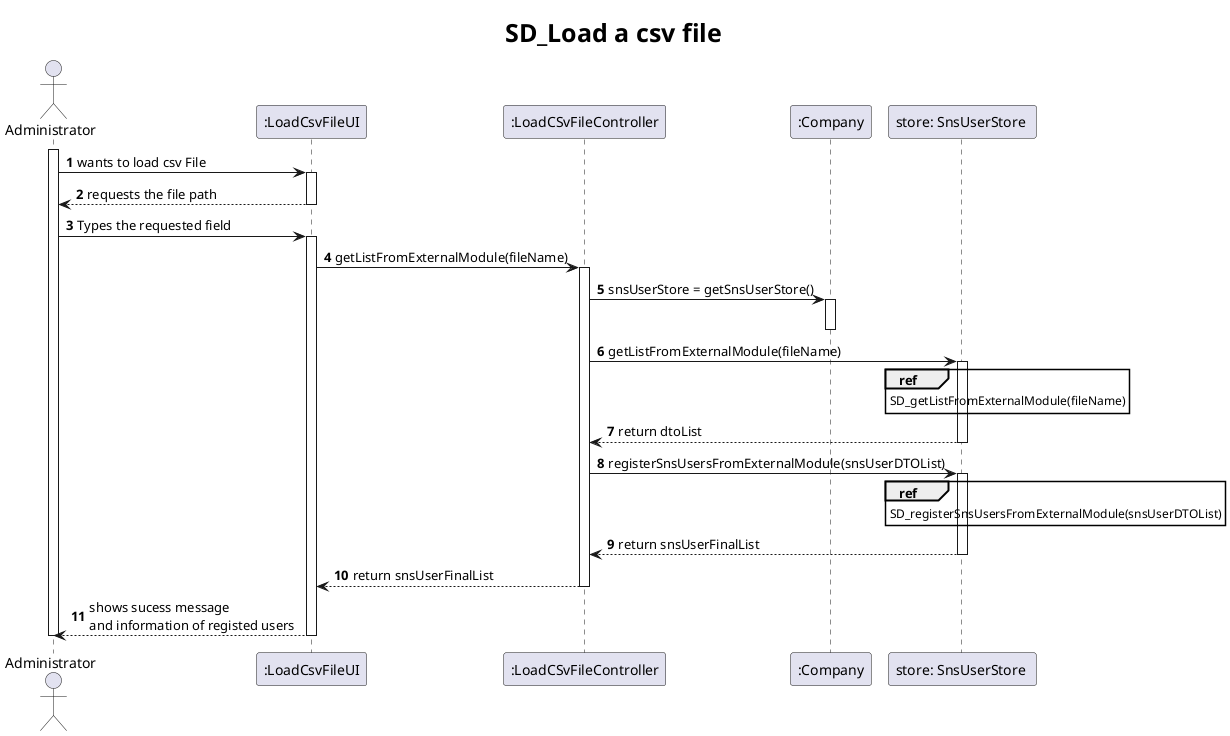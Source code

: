 @startuml
autonumber
actor "Administrator" as Admin

skinparam titleFontSize 25

participant ":LoadCsvFileUI" as csvFileUI
participant ":LoadCSvFileController" as csvFileController
participant ":Company" as C
participant "store: SnsUserStore " as store

title : SD_Load a csv file

activate Admin

'1'
Admin -> csvFileUI : wants to load csv File
activate csvFileUI

'2'
csvFileUI --> Admin : requests the file path
deactivate csvFileUI

'3'
Admin -> csvFileUI : Types the requested field
activate csvFileUI

'4'
csvFileUI -> csvFileController : getListFromExternalModule(fileName)
activate csvFileController

'5'
csvFileController -> C : snsUserStore = getSnsUserStore()
activate C
deactivate C

'6'
csvFileController -> store : getListFromExternalModule(fileName)
activate store

ref over store : SD_getListFromExternalModule(fileName)



'10'
store --> csvFileController : return dtoList
deactivate store

'8'
csvFileController -> store : registerSnsUsersFromExternalModule(snsUserDTOList)
activate store

ref over store : SD_registerSnsUsersFromExternalModule(snsUserDTOList)

'9'
store --> csvFileController : return snsUserFinalList
deactivate store

'12'
csvFileController --> csvFileUI : return snsUserFinalList
deactivate csvFileController

'11'
csvFileUI --> Admin : shows sucess message\nand information of registed users
deactivate csvFileUI

deactivate Admin

@enduml